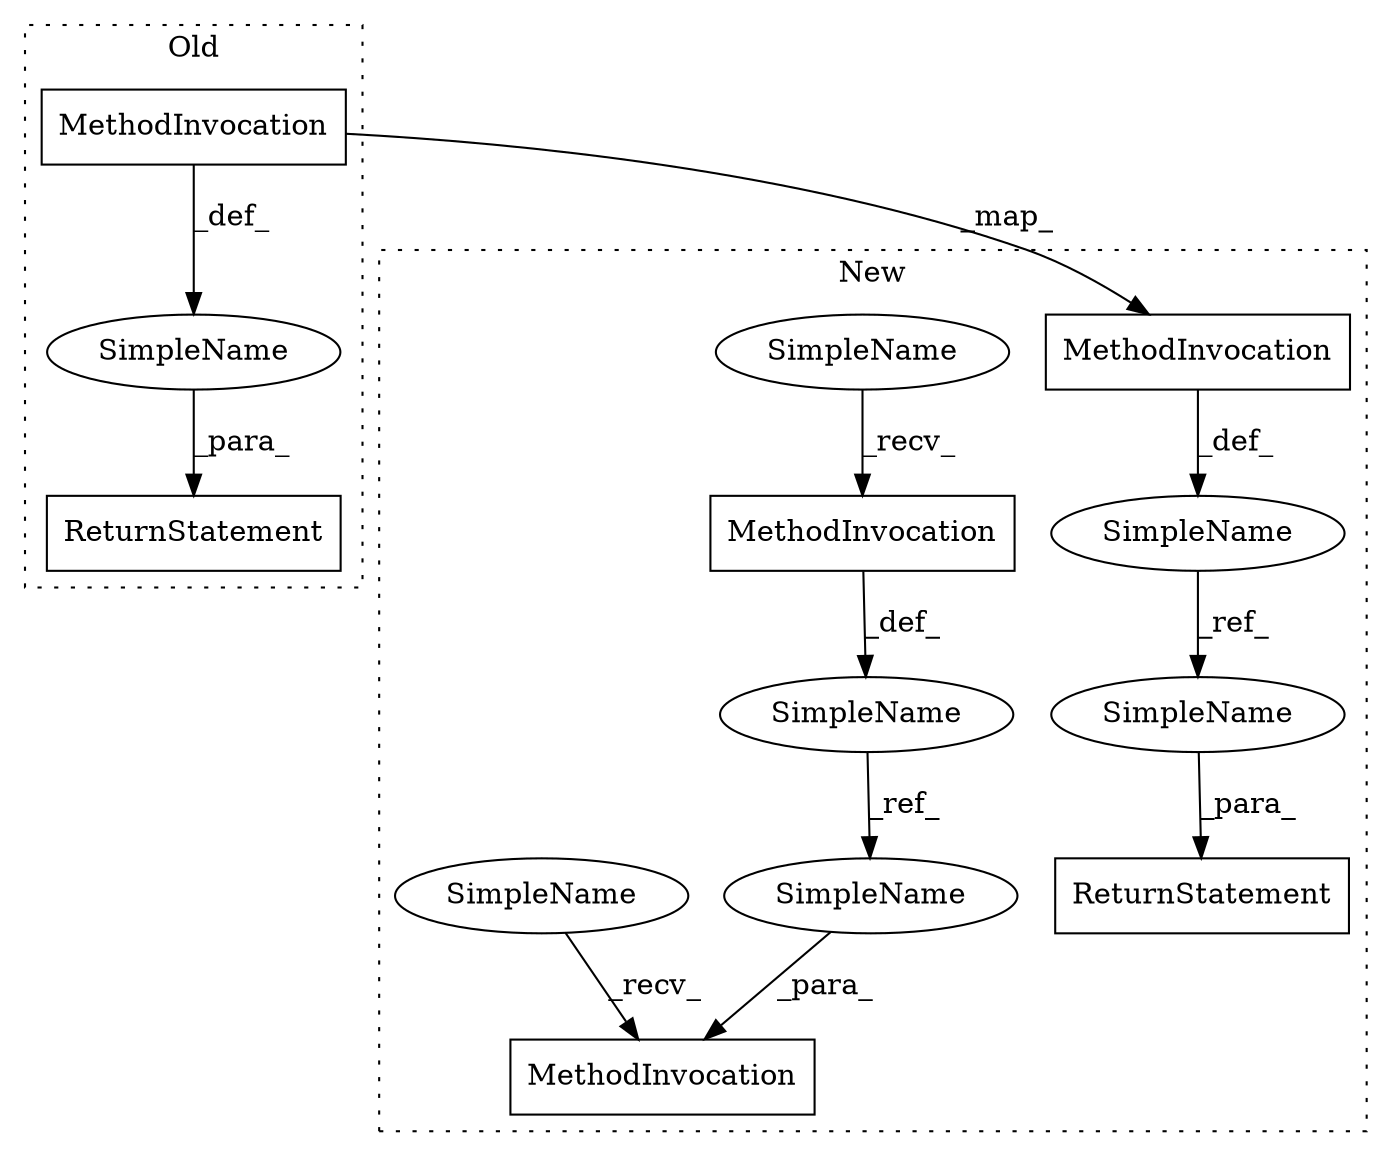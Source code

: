 digraph G {
subgraph cluster0 {
3 [label="MethodInvocation" a="32" s="4618,4665" l="18,1" shape="box"];
6 [label="ReturnStatement" a="41" s="4605" l="7" shape="box"];
11 [label="SimpleName" a="42" s="" l="" shape="ellipse"];
label = "Old";
style="dotted";
}
subgraph cluster1 {
1 [label="MethodInvocation" a="32" s="4675,4722" l="18,1" shape="box"];
2 [label="MethodInvocation" a="32" s="4775,4802" l="16,1" shape="box"];
4 [label="MethodInvocation" a="32" s="4177" l="17" shape="box"];
5 [label="ReturnStatement" a="41" s="4809" l="7" shape="box"];
7 [label="SimpleName" a="42" s="4171" l="5" shape="ellipse"];
8 [label="SimpleName" a="42" s="4735" l="1" shape="ellipse"];
9 [label="SimpleName" a="42" s="4769" l="5" shape="ellipse"];
10 [label="SimpleName" a="42" s="4791" l="11" shape="ellipse"];
12 [label="SimpleName" a="42" s="4159" l="11" shape="ellipse"];
13 [label="SimpleName" a="42" s="4816" l="1" shape="ellipse"];
label = "New";
style="dotted";
}
1 -> 8 [label="_def_"];
3 -> 1 [label="_map_"];
3 -> 11 [label="_def_"];
4 -> 12 [label="_def_"];
7 -> 4 [label="_recv_"];
8 -> 13 [label="_ref_"];
9 -> 2 [label="_recv_"];
10 -> 2 [label="_para_"];
11 -> 6 [label="_para_"];
12 -> 10 [label="_ref_"];
13 -> 5 [label="_para_"];
}